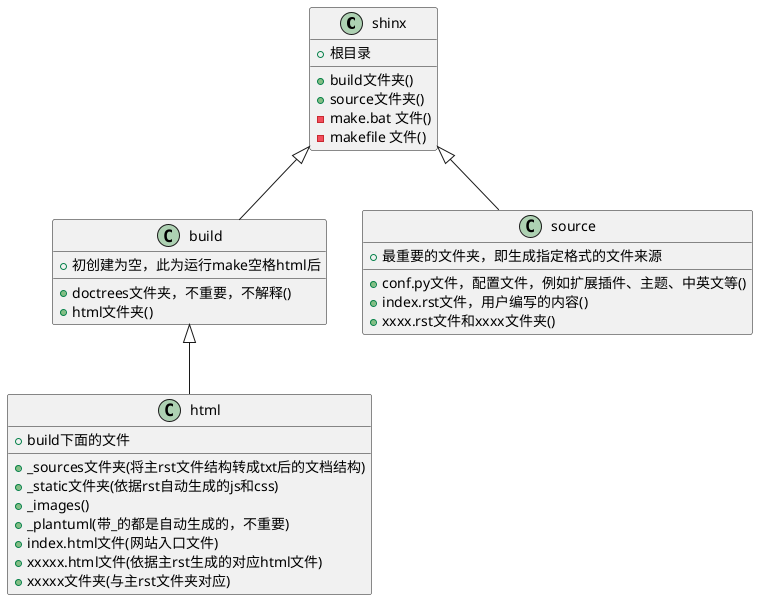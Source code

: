 @startuml
class shinx {
    + 根目录
    + build文件夹()
    + source文件夹()
    - make.bat 文件()
    - makefile 文件()
}

class build {
    + 初创建为空，此为运行make空格html后
    + doctrees文件夹，不重要，不解释()
    + html文件夹()
}

class html {
    + build下面的文件
    + _sources文件夹(将主rst文件结构转成txt后的文档结构)
    + _static文件夹(依据rst自动生成的js和css)
    + _images()
    + _plantuml(带_的都是自动生成的，不重要)
    + index.html文件(网站入口文件)
    + xxxxx.html文件(依据主rst生成的对应html文件)
    + xxxxx文件夹(与主rst文件夹对应)
}

class source {
    + 最重要的文件夹，即生成指定格式的文件来源
    + conf.py文件，配置文件，例如扩展插件、主题、中英文等()
    + index.rst文件，用户编写的内容()
    + xxxx.rst文件和xxxx文件夹()
}

shinx <|-- build
shinx <|-- source
build <|-- html
@enduml